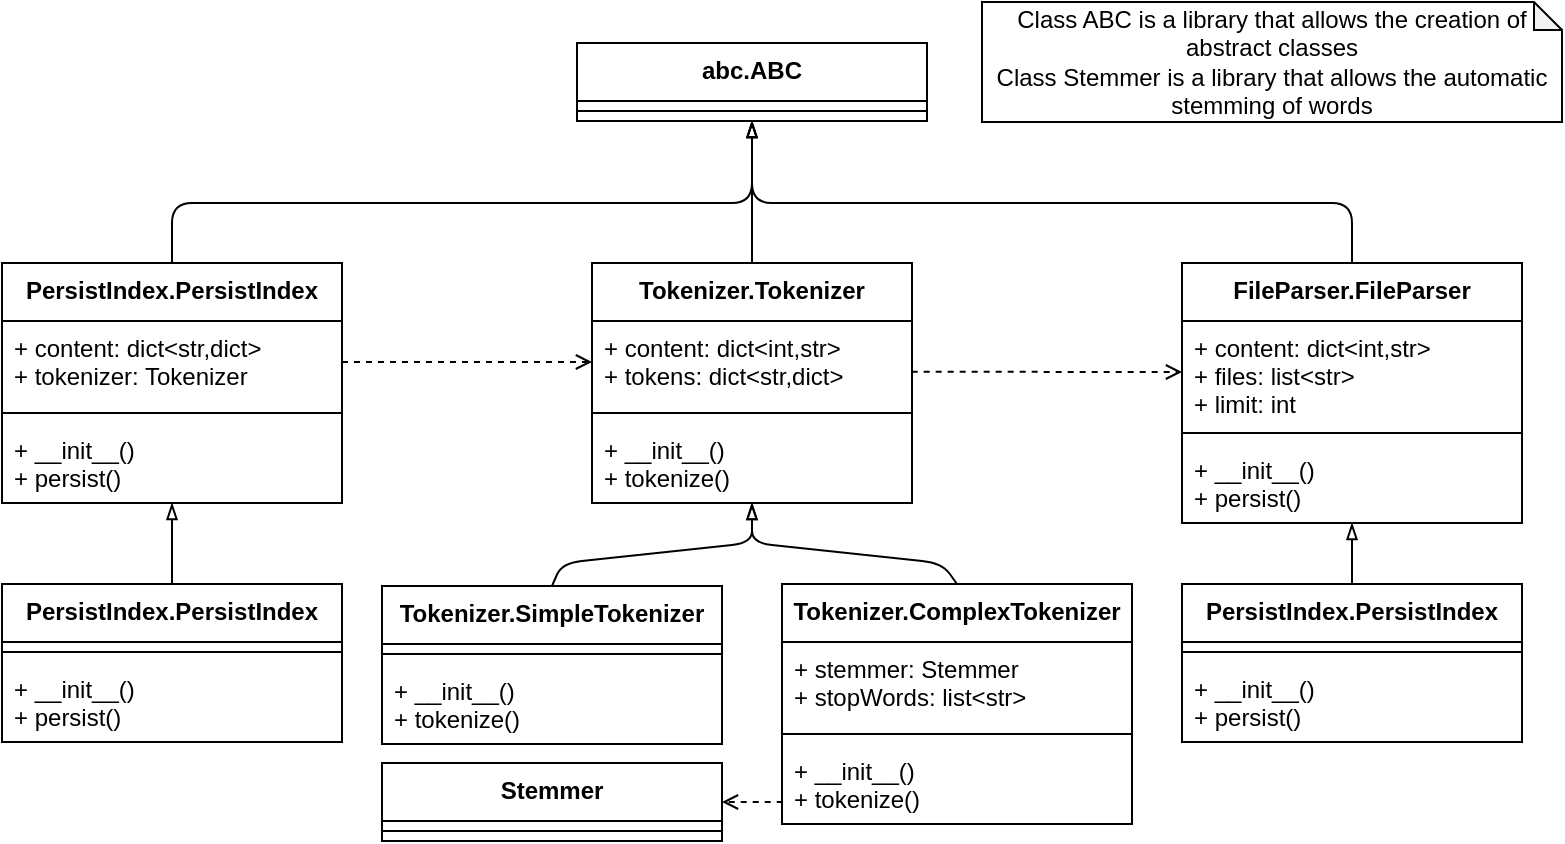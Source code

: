 <mxfile version="12.0.0" type="device" pages="1"><diagram id="VKY3sUnj_cn3xkOF_sJY" name="Page-1"><mxGraphModel dx="1173" dy="598" grid="1" gridSize="10" guides="1" tooltips="1" connect="1" arrows="1" fold="1" page="1" pageScale="1" pageWidth="850" pageHeight="1100" math="0" shadow="0"><root><mxCell id="0"/><mxCell id="1" parent="0"/><mxCell id="mFvd8jELYNwVajI45UIi-1" value="Tokenizer.Tokenizer" style="swimlane;fontStyle=1;align=center;verticalAlign=top;childLayout=stackLayout;horizontal=1;startSize=29;horizontalStack=0;resizeParent=1;resizeParentMax=0;resizeLast=0;collapsible=1;marginBottom=0;" vertex="1" parent="1"><mxGeometry x="345" y="150.5" width="160" height="120" as="geometry"/></mxCell><mxCell id="mFvd8jELYNwVajI45UIi-2" value="+ content: dict&lt;int,str&gt;&#xA;+ tokens: dict&lt;str,dict&gt;&#xA;" style="text;strokeColor=none;fillColor=none;align=left;verticalAlign=top;spacingLeft=4;spacingRight=4;overflow=hidden;rotatable=0;points=[[0,0.5],[1,0.5]];portConstraint=eastwest;" vertex="1" parent="mFvd8jELYNwVajI45UIi-1"><mxGeometry y="29" width="160" height="41" as="geometry"/></mxCell><mxCell id="mFvd8jELYNwVajI45UIi-3" value="" style="line;strokeWidth=1;fillColor=none;align=left;verticalAlign=middle;spacingTop=-1;spacingLeft=3;spacingRight=3;rotatable=0;labelPosition=right;points=[];portConstraint=eastwest;" vertex="1" parent="mFvd8jELYNwVajI45UIi-1"><mxGeometry y="70" width="160" height="10" as="geometry"/></mxCell><mxCell id="mFvd8jELYNwVajI45UIi-4" value="+ __init__()&#xA;+ tokenize()&#xA;" style="text;strokeColor=none;fillColor=none;align=left;verticalAlign=top;spacingLeft=4;spacingRight=4;overflow=hidden;rotatable=0;points=[[0,0.5],[1,0.5]];portConstraint=eastwest;" vertex="1" parent="mFvd8jELYNwVajI45UIi-1"><mxGeometry y="80" width="160" height="40" as="geometry"/></mxCell><mxCell id="mFvd8jELYNwVajI45UIi-5" value="Tokenizer.ComplexTokenizer" style="swimlane;fontStyle=1;align=center;verticalAlign=top;childLayout=stackLayout;horizontal=1;startSize=29;horizontalStack=0;resizeParent=1;resizeParentMax=0;resizeLast=0;collapsible=1;marginBottom=0;" vertex="1" parent="1"><mxGeometry x="440" y="311" width="175" height="120" as="geometry"/></mxCell><mxCell id="mFvd8jELYNwVajI45UIi-6" value="+ stemmer: Stemmer&#xA;+ stopWords: list&lt;str&gt;&#xA;" style="text;strokeColor=none;fillColor=none;align=left;verticalAlign=top;spacingLeft=4;spacingRight=4;overflow=hidden;rotatable=0;points=[[0,0.5],[1,0.5]];portConstraint=eastwest;" vertex="1" parent="mFvd8jELYNwVajI45UIi-5"><mxGeometry y="29" width="175" height="41" as="geometry"/></mxCell><mxCell id="mFvd8jELYNwVajI45UIi-7" value="" style="line;strokeWidth=1;fillColor=none;align=left;verticalAlign=middle;spacingTop=-1;spacingLeft=3;spacingRight=3;rotatable=0;labelPosition=right;points=[];portConstraint=eastwest;" vertex="1" parent="mFvd8jELYNwVajI45UIi-5"><mxGeometry y="70" width="175" height="10" as="geometry"/></mxCell><mxCell id="mFvd8jELYNwVajI45UIi-8" value="+ __init__()&#xA;+ tokenize()&#xA;" style="text;strokeColor=none;fillColor=none;align=left;verticalAlign=top;spacingLeft=4;spacingRight=4;overflow=hidden;rotatable=0;points=[[0,0.5],[1,0.5]];portConstraint=eastwest;" vertex="1" parent="mFvd8jELYNwVajI45UIi-5"><mxGeometry y="80" width="175" height="40" as="geometry"/></mxCell><mxCell id="mFvd8jELYNwVajI45UIi-9" value="Stemmer" style="swimlane;fontStyle=1;align=center;verticalAlign=top;childLayout=stackLayout;horizontal=1;startSize=29;horizontalStack=0;resizeParent=1;resizeParentMax=0;resizeLast=0;collapsible=1;marginBottom=0;" vertex="1" parent="1"><mxGeometry x="240" y="400.5" width="170" height="39" as="geometry"/></mxCell><mxCell id="mFvd8jELYNwVajI45UIi-11" value="" style="line;strokeWidth=1;fillColor=none;align=left;verticalAlign=middle;spacingTop=-1;spacingLeft=3;spacingRight=3;rotatable=0;labelPosition=right;points=[];portConstraint=eastwest;" vertex="1" parent="mFvd8jELYNwVajI45UIi-9"><mxGeometry y="29" width="170" height="10" as="geometry"/></mxCell><mxCell id="mFvd8jELYNwVajI45UIi-13" value="Tokenizer.SimpleTokenizer" style="swimlane;fontStyle=1;align=center;verticalAlign=top;childLayout=stackLayout;horizontal=1;startSize=29;horizontalStack=0;resizeParent=1;resizeParentMax=0;resizeLast=0;collapsible=1;marginBottom=0;" vertex="1" parent="1"><mxGeometry x="240" y="312" width="170" height="79" as="geometry"/></mxCell><mxCell id="mFvd8jELYNwVajI45UIi-15" value="" style="line;strokeWidth=1;fillColor=none;align=left;verticalAlign=middle;spacingTop=-1;spacingLeft=3;spacingRight=3;rotatable=0;labelPosition=right;points=[];portConstraint=eastwest;" vertex="1" parent="mFvd8jELYNwVajI45UIi-13"><mxGeometry y="29" width="170" height="10" as="geometry"/></mxCell><mxCell id="mFvd8jELYNwVajI45UIi-16" value="+ __init__()&#xA;+ tokenize()&#xA;" style="text;strokeColor=none;fillColor=none;align=left;verticalAlign=top;spacingLeft=4;spacingRight=4;overflow=hidden;rotatable=0;points=[[0,0.5],[1,0.5]];portConstraint=eastwest;" vertex="1" parent="mFvd8jELYNwVajI45UIi-13"><mxGeometry y="39" width="170" height="40" as="geometry"/></mxCell><mxCell id="mFvd8jELYNwVajI45UIi-17" value="" style="endArrow=blockThin;html=1;exitX=0.5;exitY=0;exitDx=0;exitDy=0;endFill=0;" edge="1" parent="1" source="mFvd8jELYNwVajI45UIi-13" target="mFvd8jELYNwVajI45UIi-4"><mxGeometry width="50" height="50" relative="1" as="geometry"><mxPoint x="430" y="350.5" as="sourcePoint"/><mxPoint x="170" y="390.5" as="targetPoint"/><Array as="points"><mxPoint x="330" y="300.5"/><mxPoint x="425" y="290.5"/></Array></mxGeometry></mxCell><mxCell id="mFvd8jELYNwVajI45UIi-18" value="" style="endArrow=blockThin;html=1;exitX=0.5;exitY=0;exitDx=0;exitDy=0;endFill=0;" edge="1" parent="1" source="mFvd8jELYNwVajI45UIi-5" target="mFvd8jELYNwVajI45UIi-4"><mxGeometry width="50" height="50" relative="1" as="geometry"><mxPoint x="315" y="355.5" as="sourcePoint"/><mxPoint x="430" y="270.5" as="targetPoint"/><Array as="points"><mxPoint x="520" y="300.5"/><mxPoint x="425" y="290.5"/></Array></mxGeometry></mxCell><mxCell id="mFvd8jELYNwVajI45UIi-19" value="" style="endArrow=open;html=1;exitX=0.002;exitY=0.725;exitDx=0;exitDy=0;endFill=0;dashed=1;exitPerimeter=0;" edge="1" parent="1" source="mFvd8jELYNwVajI45UIi-8" target="mFvd8jELYNwVajI45UIi-9"><mxGeometry width="50" height="50" relative="1" as="geometry"><mxPoint x="557.5" y="322.5" as="sourcePoint"/><mxPoint x="435" y="280.5" as="targetPoint"/><Array as="points"/></mxGeometry></mxCell><mxCell id="mFvd8jELYNwVajI45UIi-20" value="abc.ABC" style="swimlane;fontStyle=1;align=center;verticalAlign=top;childLayout=stackLayout;horizontal=1;startSize=29;horizontalStack=0;resizeParent=1;resizeParentMax=0;resizeLast=0;collapsible=1;marginBottom=0;" vertex="1" parent="1"><mxGeometry x="337.5" y="40.5" width="175" height="39" as="geometry"/></mxCell><mxCell id="mFvd8jELYNwVajI45UIi-21" value="" style="line;strokeWidth=1;fillColor=none;align=left;verticalAlign=middle;spacingTop=-1;spacingLeft=3;spacingRight=3;rotatable=0;labelPosition=right;points=[];portConstraint=eastwest;" vertex="1" parent="mFvd8jELYNwVajI45UIi-20"><mxGeometry y="29" width="175" height="10" as="geometry"/></mxCell><mxCell id="mFvd8jELYNwVajI45UIi-22" value="" style="endArrow=blockThin;html=1;exitX=0.5;exitY=0;exitDx=0;exitDy=0;endFill=0;" edge="1" parent="1" source="mFvd8jELYNwVajI45UIi-1" target="mFvd8jELYNwVajI45UIi-20"><mxGeometry width="50" height="50" relative="1" as="geometry"><mxPoint x="557.5" y="322.5" as="sourcePoint"/><mxPoint x="617.747" y="280.5" as="targetPoint"/><Array as="points"/></mxGeometry></mxCell><mxCell id="mFvd8jELYNwVajI45UIi-23" value="PersistIndex.PersistIndex" style="swimlane;fontStyle=1;align=center;verticalAlign=top;childLayout=stackLayout;horizontal=1;startSize=29;horizontalStack=0;resizeParent=1;resizeParentMax=0;resizeLast=0;collapsible=1;marginBottom=0;" vertex="1" parent="1"><mxGeometry x="50" y="150.5" width="170" height="120" as="geometry"/></mxCell><mxCell id="mFvd8jELYNwVajI45UIi-24" value="+ content: dict&lt;str,dict&gt;&#xA;+ tokenizer: Tokenizer&#xA;" style="text;strokeColor=none;fillColor=none;align=left;verticalAlign=top;spacingLeft=4;spacingRight=4;overflow=hidden;rotatable=0;points=[[0,0.5],[1,0.5]];portConstraint=eastwest;" vertex="1" parent="mFvd8jELYNwVajI45UIi-23"><mxGeometry y="29" width="170" height="41" as="geometry"/></mxCell><mxCell id="mFvd8jELYNwVajI45UIi-25" value="" style="line;strokeWidth=1;fillColor=none;align=left;verticalAlign=middle;spacingTop=-1;spacingLeft=3;spacingRight=3;rotatable=0;labelPosition=right;points=[];portConstraint=eastwest;" vertex="1" parent="mFvd8jELYNwVajI45UIi-23"><mxGeometry y="70" width="170" height="10" as="geometry"/></mxCell><mxCell id="mFvd8jELYNwVajI45UIi-26" value="+ __init__()&#xA;+ persist()&#xA;" style="text;strokeColor=none;fillColor=none;align=left;verticalAlign=top;spacingLeft=4;spacingRight=4;overflow=hidden;rotatable=0;points=[[0,0.5],[1,0.5]];portConstraint=eastwest;" vertex="1" parent="mFvd8jELYNwVajI45UIi-23"><mxGeometry y="80" width="170" height="40" as="geometry"/></mxCell><mxCell id="mFvd8jELYNwVajI45UIi-27" value="PersistIndex.PersistIndex" style="swimlane;fontStyle=1;align=center;verticalAlign=top;childLayout=stackLayout;horizontal=1;startSize=29;horizontalStack=0;resizeParent=1;resizeParentMax=0;resizeLast=0;collapsible=1;marginBottom=0;" vertex="1" parent="1"><mxGeometry x="50" y="311" width="170" height="79" as="geometry"/></mxCell><mxCell id="mFvd8jELYNwVajI45UIi-29" value="" style="line;strokeWidth=1;fillColor=none;align=left;verticalAlign=middle;spacingTop=-1;spacingLeft=3;spacingRight=3;rotatable=0;labelPosition=right;points=[];portConstraint=eastwest;" vertex="1" parent="mFvd8jELYNwVajI45UIi-27"><mxGeometry y="29" width="170" height="10" as="geometry"/></mxCell><mxCell id="mFvd8jELYNwVajI45UIi-30" value="+ __init__()&#xA;+ persist()&#xA;" style="text;strokeColor=none;fillColor=none;align=left;verticalAlign=top;spacingLeft=4;spacingRight=4;overflow=hidden;rotatable=0;points=[[0,0.5],[1,0.5]];portConstraint=eastwest;" vertex="1" parent="mFvd8jELYNwVajI45UIi-27"><mxGeometry y="39" width="170" height="40" as="geometry"/></mxCell><mxCell id="mFvd8jELYNwVajI45UIi-31" value="" style="endArrow=blockThin;html=1;exitX=0.5;exitY=0;exitDx=0;exitDy=0;endFill=0;" edge="1" parent="1" source="mFvd8jELYNwVajI45UIi-27" target="mFvd8jELYNwVajI45UIi-23"><mxGeometry width="50" height="50" relative="1" as="geometry"><mxPoint x="435" y="160.5" as="sourcePoint"/><mxPoint x="435" y="89.5" as="targetPoint"/><Array as="points"/></mxGeometry></mxCell><mxCell id="mFvd8jELYNwVajI45UIi-32" value="" style="endArrow=blockThin;html=1;exitX=0.5;exitY=0;exitDx=0;exitDy=0;endFill=0;" edge="1" parent="1" source="mFvd8jELYNwVajI45UIi-23" target="mFvd8jELYNwVajI45UIi-20"><mxGeometry width="50" height="50" relative="1" as="geometry"><mxPoint x="435" y="160.5" as="sourcePoint"/><mxPoint x="435" y="89.5" as="targetPoint"/><Array as="points"><mxPoint x="135" y="120.5"/><mxPoint x="425" y="120.5"/></Array></mxGeometry></mxCell><mxCell id="mFvd8jELYNwVajI45UIi-33" value="" style="endArrow=open;html=1;exitX=1;exitY=0.5;exitDx=0;exitDy=0;endFill=0;entryX=0;entryY=0.5;entryDx=0;entryDy=0;startArrow=none;startFill=0;dashed=1;" edge="1" parent="1" source="mFvd8jELYNwVajI45UIi-24" target="mFvd8jELYNwVajI45UIi-2"><mxGeometry width="50" height="50" relative="1" as="geometry"><mxPoint x="625" y="370.5" as="sourcePoint"/><mxPoint x="647.588" y="279.5" as="targetPoint"/><Array as="points"/></mxGeometry></mxCell><mxCell id="mFvd8jELYNwVajI45UIi-37" value="FileParser.FileParser" style="swimlane;fontStyle=1;align=center;verticalAlign=top;childLayout=stackLayout;horizontal=1;startSize=29;horizontalStack=0;resizeParent=1;resizeParentMax=0;resizeLast=0;collapsible=1;marginBottom=0;" vertex="1" parent="1"><mxGeometry x="640" y="150.5" width="170" height="130" as="geometry"/></mxCell><mxCell id="mFvd8jELYNwVajI45UIi-38" value="+ content: dict&lt;int,str&gt;&#xA;+ files: list&lt;str&gt;&#xA;+ limit: int&#xA;&#xA;" style="text;strokeColor=none;fillColor=none;align=left;verticalAlign=top;spacingLeft=4;spacingRight=4;overflow=hidden;rotatable=0;points=[[0,0.5],[1,0.5]];portConstraint=eastwest;" vertex="1" parent="mFvd8jELYNwVajI45UIi-37"><mxGeometry y="29" width="170" height="51" as="geometry"/></mxCell><mxCell id="mFvd8jELYNwVajI45UIi-39" value="" style="line;strokeWidth=1;fillColor=none;align=left;verticalAlign=middle;spacingTop=-1;spacingLeft=3;spacingRight=3;rotatable=0;labelPosition=right;points=[];portConstraint=eastwest;" vertex="1" parent="mFvd8jELYNwVajI45UIi-37"><mxGeometry y="80" width="170" height="10" as="geometry"/></mxCell><mxCell id="mFvd8jELYNwVajI45UIi-40" value="+ __init__()&#xA;+ persist()&#xA;" style="text;strokeColor=none;fillColor=none;align=left;verticalAlign=top;spacingLeft=4;spacingRight=4;overflow=hidden;rotatable=0;points=[[0,0.5],[1,0.5]];portConstraint=eastwest;" vertex="1" parent="mFvd8jELYNwVajI45UIi-37"><mxGeometry y="90" width="170" height="40" as="geometry"/></mxCell><mxCell id="mFvd8jELYNwVajI45UIi-41" value="PersistIndex.PersistIndex" style="swimlane;fontStyle=1;align=center;verticalAlign=top;childLayout=stackLayout;horizontal=1;startSize=29;horizontalStack=0;resizeParent=1;resizeParentMax=0;resizeLast=0;collapsible=1;marginBottom=0;" vertex="1" parent="1"><mxGeometry x="640" y="311" width="170" height="79" as="geometry"/></mxCell><mxCell id="mFvd8jELYNwVajI45UIi-42" value="" style="line;strokeWidth=1;fillColor=none;align=left;verticalAlign=middle;spacingTop=-1;spacingLeft=3;spacingRight=3;rotatable=0;labelPosition=right;points=[];portConstraint=eastwest;" vertex="1" parent="mFvd8jELYNwVajI45UIi-41"><mxGeometry y="29" width="170" height="10" as="geometry"/></mxCell><mxCell id="mFvd8jELYNwVajI45UIi-43" value="+ __init__()&#xA;+ persist()&#xA;" style="text;strokeColor=none;fillColor=none;align=left;verticalAlign=top;spacingLeft=4;spacingRight=4;overflow=hidden;rotatable=0;points=[[0,0.5],[1,0.5]];portConstraint=eastwest;" vertex="1" parent="mFvd8jELYNwVajI45UIi-41"><mxGeometry y="39" width="170" height="40" as="geometry"/></mxCell><mxCell id="mFvd8jELYNwVajI45UIi-44" value="" style="endArrow=blockThin;html=1;exitX=0.5;exitY=0;exitDx=0;exitDy=0;endFill=0;" edge="1" parent="1" source="mFvd8jELYNwVajI45UIi-41" target="mFvd8jELYNwVajI45UIi-37"><mxGeometry width="50" height="50" relative="1" as="geometry"><mxPoint x="1025" y="167.5" as="sourcePoint"/><mxPoint x="1025" y="96.5" as="targetPoint"/><Array as="points"/></mxGeometry></mxCell><mxCell id="mFvd8jELYNwVajI45UIi-46" value="" style="endArrow=blockThin;html=1;exitX=0.5;exitY=0;exitDx=0;exitDy=0;endFill=0;" edge="1" parent="1" source="mFvd8jELYNwVajI45UIi-37" target="mFvd8jELYNwVajI45UIi-20"><mxGeometry width="50" height="50" relative="1" as="geometry"><mxPoint x="435" y="160.5" as="sourcePoint"/><mxPoint x="435" y="89.5" as="targetPoint"/><Array as="points"><mxPoint x="725" y="120.5"/><mxPoint x="425" y="120.5"/></Array></mxGeometry></mxCell><mxCell id="mFvd8jELYNwVajI45UIi-47" value="" style="endArrow=open;html=1;exitX=0.999;exitY=0.619;exitDx=0;exitDy=0;endFill=0;entryX=0;entryY=0.5;entryDx=0;entryDy=0;startArrow=none;startFill=0;dashed=1;exitPerimeter=0;" edge="1" parent="1" source="mFvd8jELYNwVajI45UIi-2" target="mFvd8jELYNwVajI45UIi-38"><mxGeometry width="50" height="50" relative="1" as="geometry"><mxPoint x="510" y="210" as="sourcePoint"/><mxPoint x="635" y="210" as="targetPoint"/><Array as="points"/></mxGeometry></mxCell><mxCell id="mFvd8jELYNwVajI45UIi-48" value="&lt;div&gt;Class ABC is a library that allows the creation of abstract classes&lt;br&gt;&lt;/div&gt;&lt;div&gt;Class Stemmer is a library that allows the automatic stemming of words&lt;br&gt;&lt;/div&gt;" style="shape=note;whiteSpace=wrap;html=1;backgroundOutline=1;darkOpacity=0.05;size=14;" vertex="1" parent="1"><mxGeometry x="540" y="20" width="290" height="60" as="geometry"/></mxCell></root></mxGraphModel></diagram></mxfile>